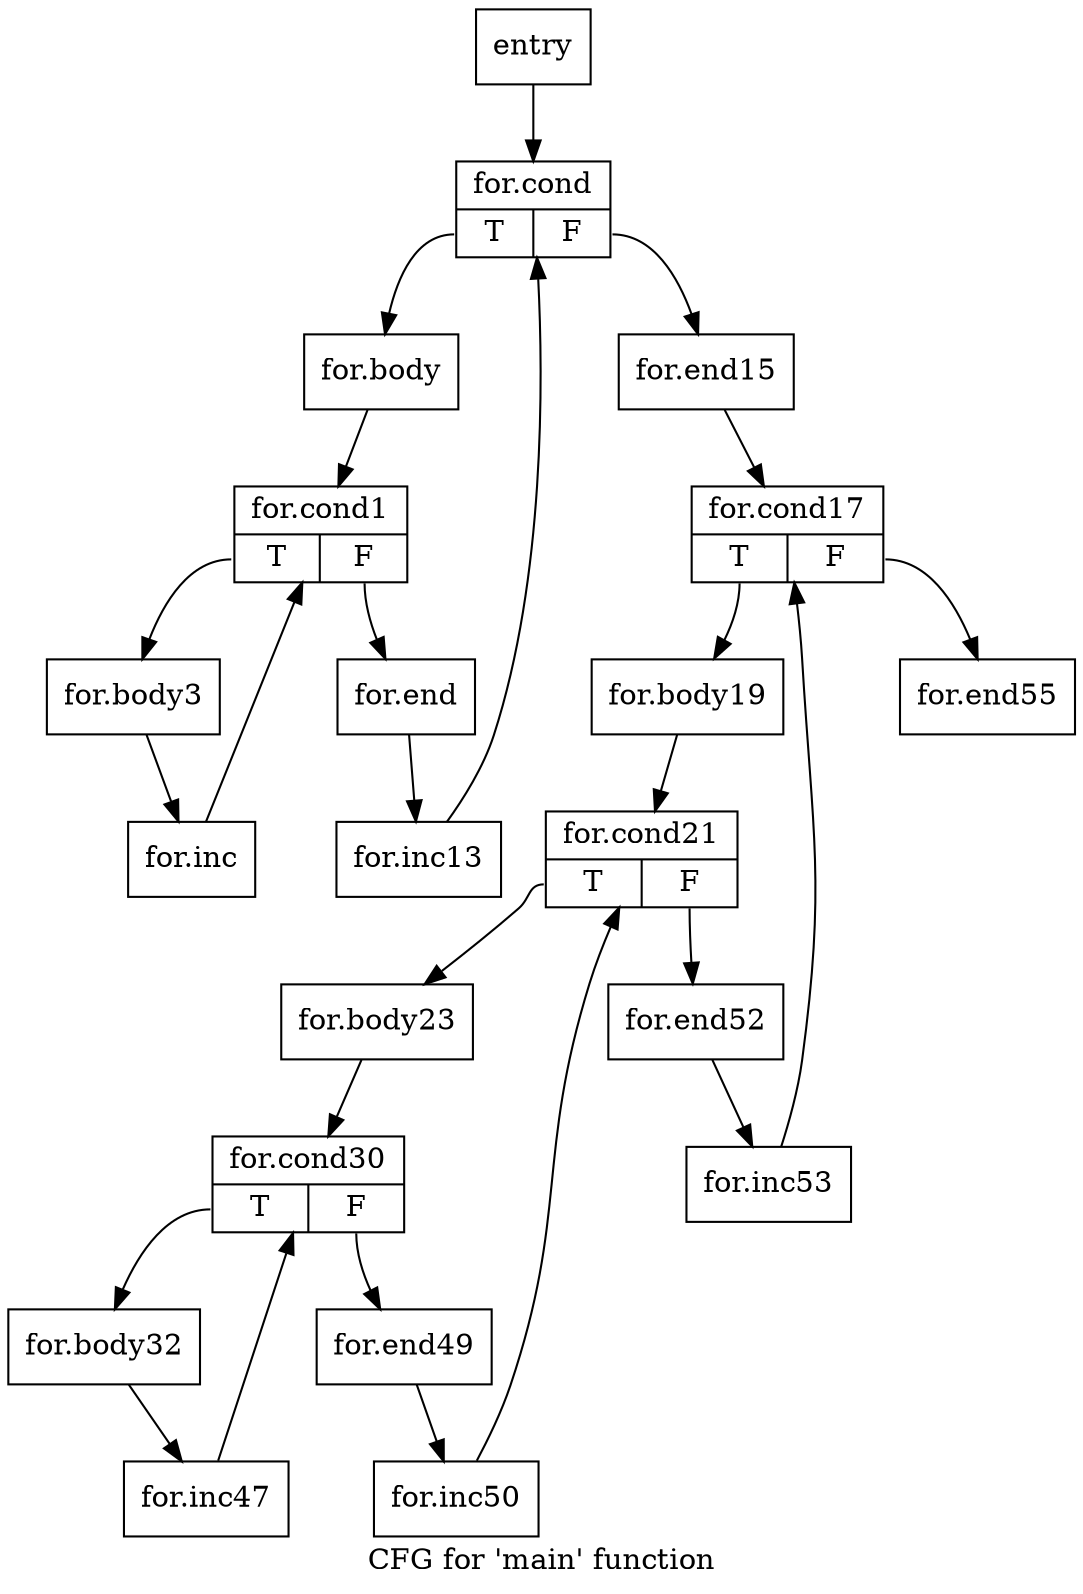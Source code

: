 digraph "CFG for 'main' function" {
	label="CFG for 'main' function";

	Node0x55f7e58c4ef0 [shape=record,label="{entry}"];
	Node0x55f7e58c4ef0 -> Node0x55f7e58c5bb0;
	Node0x55f7e58c5bb0 [shape=record,label="{for.cond|{<s0>T|<s1>F}}"];
	Node0x55f7e58c5bb0:s0 -> Node0x55f7e58c4dd0;
	Node0x55f7e58c5bb0:s1 -> Node0x55f7e58c5f70;
	Node0x55f7e58c4dd0 [shape=record,label="{for.body}"];
	Node0x55f7e58c4dd0 -> Node0x55f7e58c6160;
	Node0x55f7e58c6160 [shape=record,label="{for.cond1|{<s0>T|<s1>F}}"];
	Node0x55f7e58c6160:s0 -> Node0x55f7e58c62d0;
	Node0x55f7e58c6160:s1 -> Node0x55f7e58c63b0;
	Node0x55f7e58c62d0 [shape=record,label="{for.body3}"];
	Node0x55f7e58c62d0 -> Node0x55f7e58c6fe0;
	Node0x55f7e58c6fe0 [shape=record,label="{for.inc}"];
	Node0x55f7e58c6fe0 -> Node0x55f7e58c6160;
	Node0x55f7e58c63b0 [shape=record,label="{for.end}"];
	Node0x55f7e58c63b0 -> Node0x55f7e58c7930;
	Node0x55f7e58c7930 [shape=record,label="{for.inc13}"];
	Node0x55f7e58c7930 -> Node0x55f7e58c5bb0;
	Node0x55f7e58c5f70 [shape=record,label="{for.end15}"];
	Node0x55f7e58c5f70 -> Node0x55f7e58c7c60;
	Node0x55f7e58c7c60 [shape=record,label="{for.cond17|{<s0>T|<s1>F}}"];
	Node0x55f7e58c7c60:s0 -> Node0x55f7e58c7dd0;
	Node0x55f7e58c7c60:s1 -> Node0x55f7e58c7eb0;
	Node0x55f7e58c7dd0 [shape=record,label="{for.body19}"];
	Node0x55f7e58c7dd0 -> Node0x55f7e58c80a0;
	Node0x55f7e58c80a0 [shape=record,label="{for.cond21|{<s0>T|<s1>F}}"];
	Node0x55f7e58c80a0:s0 -> Node0x55f7e58c4490;
	Node0x55f7e58c80a0:s1 -> Node0x55f7e58c4570;
	Node0x55f7e58c4490 [shape=record,label="{for.body23}"];
	Node0x55f7e58c4490 -> Node0x55f7e58c9120;
	Node0x55f7e58c9120 [shape=record,label="{for.cond30|{<s0>T|<s1>F}}"];
	Node0x55f7e58c9120:s0 -> Node0x55f7e58c9370;
	Node0x55f7e58c9120:s1 -> Node0x55f7e58c9450;
	Node0x55f7e58c9370 [shape=record,label="{for.body32}"];
	Node0x55f7e58c9370 -> Node0x55f7e58ca2a0;
	Node0x55f7e58ca2a0 [shape=record,label="{for.inc47}"];
	Node0x55f7e58ca2a0 -> Node0x55f7e58c9120;
	Node0x55f7e58c9450 [shape=record,label="{for.end49}"];
	Node0x55f7e58c9450 -> Node0x55f7e58ca550;
	Node0x55f7e58ca550 [shape=record,label="{for.inc50}"];
	Node0x55f7e58ca550 -> Node0x55f7e58c80a0;
	Node0x55f7e58c4570 [shape=record,label="{for.end52}"];
	Node0x55f7e58c4570 -> Node0x55f7e58ca7a0;
	Node0x55f7e58ca7a0 [shape=record,label="{for.inc53}"];
	Node0x55f7e58ca7a0 -> Node0x55f7e58c7c60;
	Node0x55f7e58c7eb0 [shape=record,label="{for.end55}"];
}
